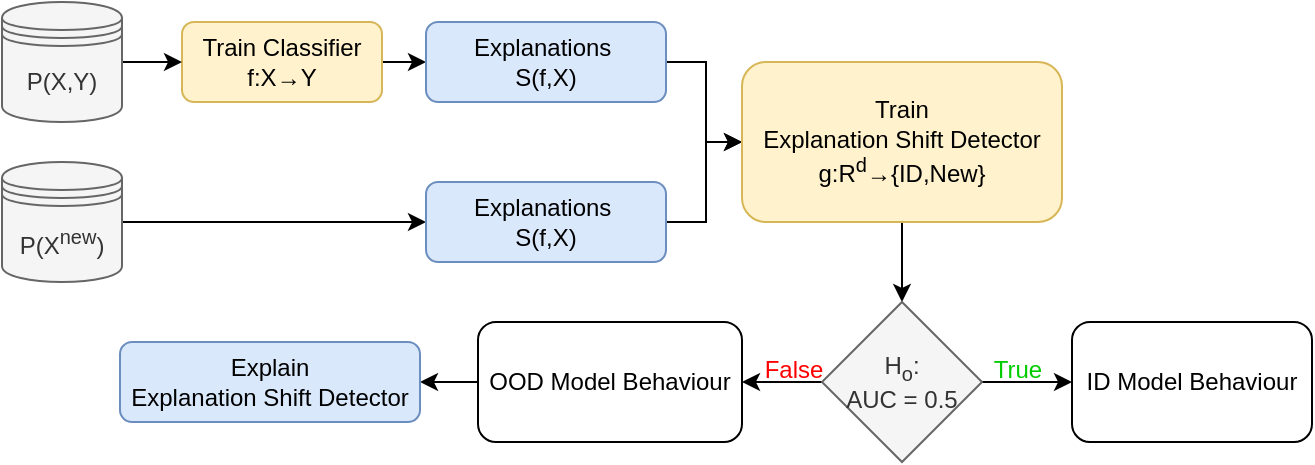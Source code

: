 <mxfile version="21.0.6" type="github"><diagram id="C5RBs43oDa-KdzZeNtuy" name="Page-1"><mxGraphModel dx="1434" dy="739" grid="1" gridSize="10" guides="1" tooltips="1" connect="1" arrows="1" fold="1" page="1" pageScale="1" pageWidth="827" pageHeight="1169" math="0" shadow="0"><root><mxCell id="WIyWlLk6GJQsqaUBKTNV-0"/><mxCell id="WIyWlLk6GJQsqaUBKTNV-1" parent="WIyWlLk6GJQsqaUBKTNV-0"/><mxCell id="CERsI-dbUr9vtdzJt2CL-5" value="" style="edgeStyle=orthogonalEdgeStyle;rounded=0;orthogonalLoop=1;jettySize=auto;html=1;" parent="WIyWlLk6GJQsqaUBKTNV-1" source="WIyWlLk6GJQsqaUBKTNV-7" target="CERsI-dbUr9vtdzJt2CL-2" edge="1"><mxGeometry relative="1" as="geometry"/></mxCell><mxCell id="WIyWlLk6GJQsqaUBKTNV-7" value="Train Classifier&lt;br&gt;f:X→Y" style="rounded=1;whiteSpace=wrap;html=1;fontSize=12;glass=0;strokeWidth=1;shadow=0;horizontal=1;fillColor=#fff2cc;strokeColor=#d6b656;" parent="WIyWlLk6GJQsqaUBKTNV-1" vertex="1"><mxGeometry x="160" y="120" width="100" height="40" as="geometry"/></mxCell><mxCell id="CERsI-dbUr9vtdzJt2CL-6" value="" style="edgeStyle=orthogonalEdgeStyle;rounded=0;orthogonalLoop=1;jettySize=auto;html=1;" parent="WIyWlLk6GJQsqaUBKTNV-1" source="CERsI-dbUr9vtdzJt2CL-0" target="WIyWlLk6GJQsqaUBKTNV-7" edge="1"><mxGeometry relative="1" as="geometry"/></mxCell><mxCell id="CERsI-dbUr9vtdzJt2CL-0" value="P(X,Y)" style="shape=datastore;whiteSpace=wrap;html=1;fillColor=#f5f5f5;strokeColor=#666666;fontColor=#333333;" parent="WIyWlLk6GJQsqaUBKTNV-1" vertex="1"><mxGeometry x="70" y="110" width="60" height="60" as="geometry"/></mxCell><mxCell id="CERsI-dbUr9vtdzJt2CL-9" value="" style="edgeStyle=orthogonalEdgeStyle;rounded=0;orthogonalLoop=1;jettySize=auto;html=1;entryX=0;entryY=0.5;entryDx=0;entryDy=0;" parent="WIyWlLk6GJQsqaUBKTNV-1" source="CERsI-dbUr9vtdzJt2CL-1" target="CERsI-dbUr9vtdzJt2CL-7" edge="1"><mxGeometry relative="1" as="geometry"/></mxCell><mxCell id="CERsI-dbUr9vtdzJt2CL-1" value="P(X&lt;sup&gt;new&lt;/sup&gt;)" style="shape=datastore;whiteSpace=wrap;html=1;fillColor=#f5f5f5;strokeColor=#666666;fontColor=#333333;" parent="WIyWlLk6GJQsqaUBKTNV-1" vertex="1"><mxGeometry x="70" y="190" width="60" height="60" as="geometry"/></mxCell><mxCell id="CERsI-dbUr9vtdzJt2CL-11" value="" style="edgeStyle=orthogonalEdgeStyle;rounded=0;orthogonalLoop=1;jettySize=auto;html=1;" parent="WIyWlLk6GJQsqaUBKTNV-1" source="CERsI-dbUr9vtdzJt2CL-2" target="CERsI-dbUr9vtdzJt2CL-10" edge="1"><mxGeometry relative="1" as="geometry"/></mxCell><mxCell id="CERsI-dbUr9vtdzJt2CL-2" value="Explanations&amp;nbsp;&lt;br&gt;S(f,X)" style="rounded=1;whiteSpace=wrap;html=1;fontSize=12;glass=0;strokeWidth=1;shadow=0;fillColor=#dae8fc;strokeColor=#6c8ebf;" parent="WIyWlLk6GJQsqaUBKTNV-1" vertex="1"><mxGeometry x="282" y="120" width="120" height="40" as="geometry"/></mxCell><mxCell id="CERsI-dbUr9vtdzJt2CL-12" value="" style="edgeStyle=orthogonalEdgeStyle;rounded=0;orthogonalLoop=1;jettySize=auto;html=1;" parent="WIyWlLk6GJQsqaUBKTNV-1" source="CERsI-dbUr9vtdzJt2CL-7" target="CERsI-dbUr9vtdzJt2CL-10" edge="1"><mxGeometry relative="1" as="geometry"/></mxCell><mxCell id="CERsI-dbUr9vtdzJt2CL-7" value="Explanations&amp;nbsp;&lt;br&gt;S(f,X)" style="rounded=1;whiteSpace=wrap;html=1;fontSize=12;glass=0;strokeWidth=1;shadow=0;fillColor=#dae8fc;strokeColor=#6c8ebf;" parent="WIyWlLk6GJQsqaUBKTNV-1" vertex="1"><mxGeometry x="282" y="200" width="120" height="40" as="geometry"/></mxCell><mxCell id="CERsI-dbUr9vtdzJt2CL-16" value="" style="edgeStyle=orthogonalEdgeStyle;rounded=0;orthogonalLoop=1;jettySize=auto;html=1;" parent="WIyWlLk6GJQsqaUBKTNV-1" source="CERsI-dbUr9vtdzJt2CL-10" target="CERsI-dbUr9vtdzJt2CL-13" edge="1"><mxGeometry relative="1" as="geometry"/></mxCell><mxCell id="CERsI-dbUr9vtdzJt2CL-10" value="Train &lt;br&gt;Explanation Shift Detector&lt;br&gt;g:R&lt;sup&gt;d&lt;/sup&gt;→{ID,New}" style="rounded=1;whiteSpace=wrap;html=1;fontSize=12;glass=0;strokeWidth=1;shadow=0;horizontal=1;fillColor=#fff2cc;strokeColor=#d6b656;" parent="WIyWlLk6GJQsqaUBKTNV-1" vertex="1"><mxGeometry x="440" y="140" width="160" height="80" as="geometry"/></mxCell><mxCell id="CERsI-dbUr9vtdzJt2CL-17" value="" style="edgeStyle=orthogonalEdgeStyle;rounded=0;orthogonalLoop=1;jettySize=auto;html=1;" parent="WIyWlLk6GJQsqaUBKTNV-1" source="CERsI-dbUr9vtdzJt2CL-13" target="CERsI-dbUr9vtdzJt2CL-15" edge="1"><mxGeometry relative="1" as="geometry"/></mxCell><mxCell id="CERsI-dbUr9vtdzJt2CL-19" value="" style="edgeStyle=orthogonalEdgeStyle;rounded=0;orthogonalLoop=1;jettySize=auto;html=1;" parent="WIyWlLk6GJQsqaUBKTNV-1" source="CERsI-dbUr9vtdzJt2CL-13" target="CERsI-dbUr9vtdzJt2CL-18" edge="1"><mxGeometry relative="1" as="geometry"/></mxCell><mxCell id="CERsI-dbUr9vtdzJt2CL-13" value="H&lt;sub&gt;o&lt;/sub&gt;:&lt;br&gt;AUC = 0.5" style="rhombus;whiteSpace=wrap;html=1;fillColor=#f5f5f5;fontColor=#333333;strokeColor=#666666;" parent="WIyWlLk6GJQsqaUBKTNV-1" vertex="1"><mxGeometry x="480" y="260" width="80" height="80" as="geometry"/></mxCell><mxCell id="CERsI-dbUr9vtdzJt2CL-15" value="ID Model Behaviour" style="rounded=1;whiteSpace=wrap;html=1;" parent="WIyWlLk6GJQsqaUBKTNV-1" vertex="1"><mxGeometry x="605" y="270" width="120" height="60" as="geometry"/></mxCell><mxCell id="CERsI-dbUr9vtdzJt2CL-21" value="" style="edgeStyle=orthogonalEdgeStyle;rounded=0;orthogonalLoop=1;jettySize=auto;html=1;" parent="WIyWlLk6GJQsqaUBKTNV-1" source="CERsI-dbUr9vtdzJt2CL-18" target="CERsI-dbUr9vtdzJt2CL-20" edge="1"><mxGeometry relative="1" as="geometry"/></mxCell><mxCell id="CERsI-dbUr9vtdzJt2CL-18" value="OOD Model Behaviour" style="rounded=1;whiteSpace=wrap;html=1;" parent="WIyWlLk6GJQsqaUBKTNV-1" vertex="1"><mxGeometry x="308" y="270" width="132" height="60" as="geometry"/></mxCell><mxCell id="CERsI-dbUr9vtdzJt2CL-20" value="Explain&lt;br&gt;Explanation Shift Detector" style="rounded=1;whiteSpace=wrap;html=1;fontSize=12;glass=0;strokeWidth=1;shadow=0;fillColor=#dae8fc;strokeColor=#6c8ebf;" parent="WIyWlLk6GJQsqaUBKTNV-1" vertex="1"><mxGeometry x="129" y="280" width="150" height="40" as="geometry"/></mxCell><mxCell id="CERsI-dbUr9vtdzJt2CL-23" value="&lt;font color=&quot;#00cc00&quot;&gt;True&lt;/font&gt;" style="text;strokeColor=none;align=center;fillColor=none;html=1;verticalAlign=middle;whiteSpace=wrap;rounded=0;" parent="WIyWlLk6GJQsqaUBKTNV-1" vertex="1"><mxGeometry x="548" y="279" width="60" height="30" as="geometry"/></mxCell><mxCell id="CERsI-dbUr9vtdzJt2CL-24" value="&lt;font color=&quot;#ff0000&quot;&gt;False&lt;/font&gt;" style="text;strokeColor=none;align=center;fillColor=none;html=1;verticalAlign=middle;whiteSpace=wrap;rounded=0;" parent="WIyWlLk6GJQsqaUBKTNV-1" vertex="1"><mxGeometry x="436" y="279" width="60" height="30" as="geometry"/></mxCell></root></mxGraphModel></diagram></mxfile>